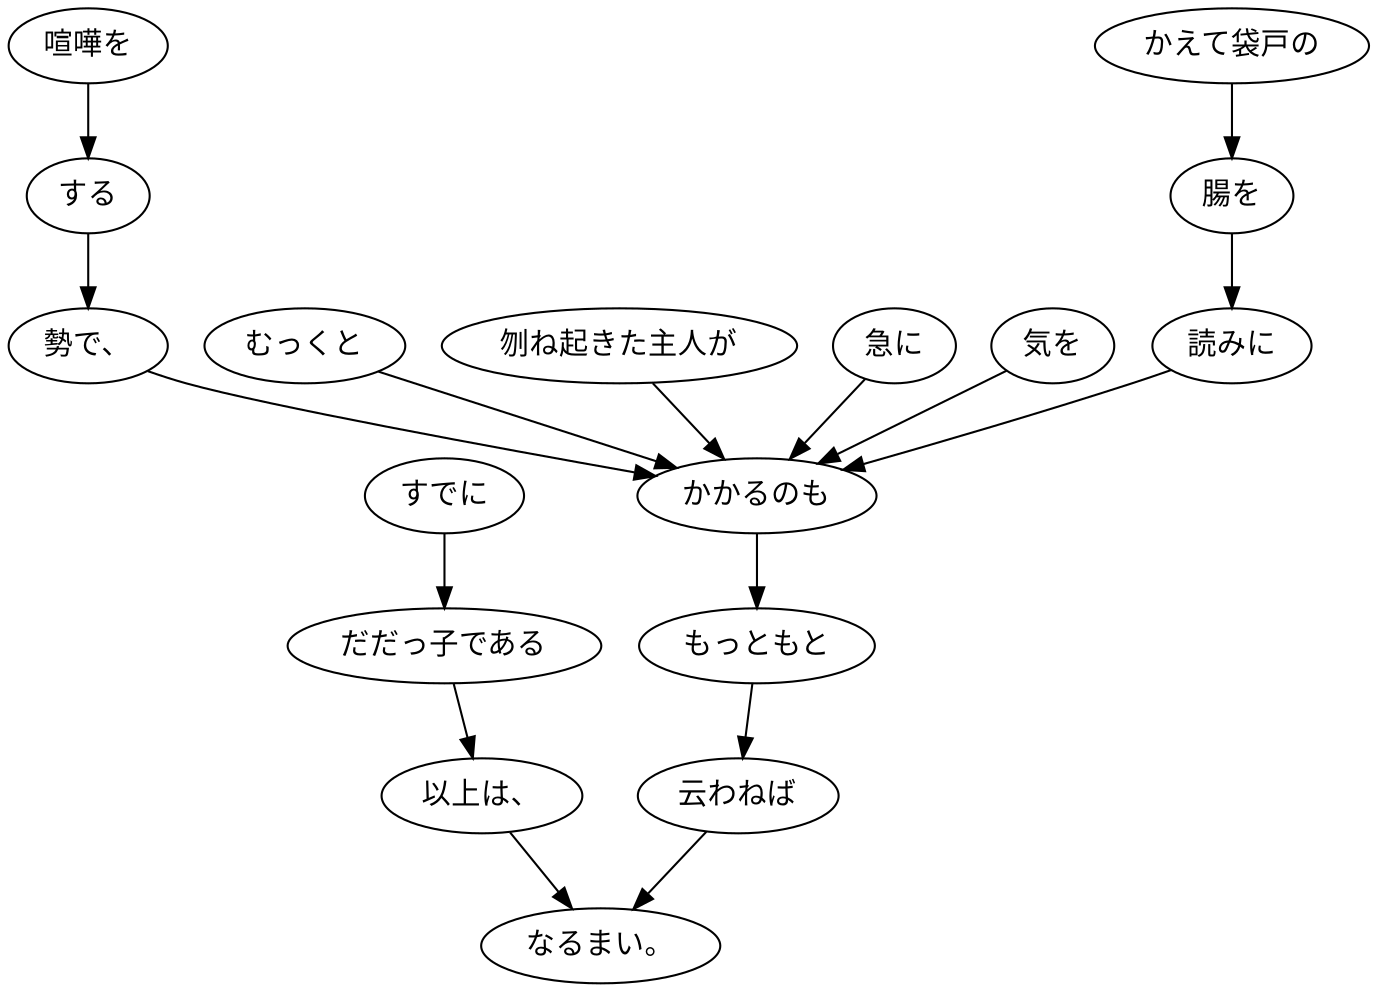 digraph graph6550 {
	node0 [label="すでに"];
	node1 [label="だだっ子である"];
	node2 [label="以上は、"];
	node3 [label="喧嘩を"];
	node4 [label="する"];
	node5 [label="勢で、"];
	node6 [label="むっくと"];
	node7 [label="刎ね起きた主人が"];
	node8 [label="急に"];
	node9 [label="気を"];
	node10 [label="かえて袋戸の"];
	node11 [label="腸を"];
	node12 [label="読みに"];
	node13 [label="かかるのも"];
	node14 [label="もっともと"];
	node15 [label="云わねば"];
	node16 [label="なるまい。"];
	node0 -> node1;
	node1 -> node2;
	node2 -> node16;
	node3 -> node4;
	node4 -> node5;
	node5 -> node13;
	node6 -> node13;
	node7 -> node13;
	node8 -> node13;
	node9 -> node13;
	node10 -> node11;
	node11 -> node12;
	node12 -> node13;
	node13 -> node14;
	node14 -> node15;
	node15 -> node16;
}
